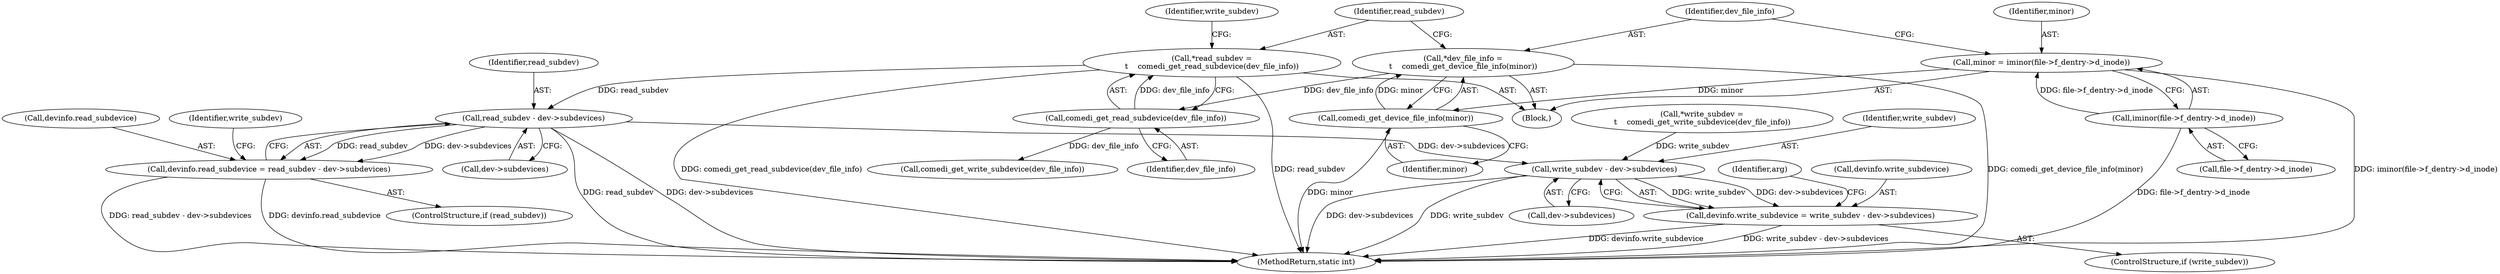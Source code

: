 digraph "0_linux_819cbb120eaec7e014e5abd029260db1ca8c5735@API" {
"1000122" [label="(Call,*read_subdev =\n\t    comedi_get_read_subdevice(dev_file_info))"];
"1000124" [label="(Call,comedi_get_read_subdevice(dev_file_info))"];
"1000117" [label="(Call,*dev_file_info =\n\t    comedi_get_device_file_info(minor))"];
"1000119" [label="(Call,comedi_get_device_file_info(minor))"];
"1000108" [label="(Call,minor = iminor(file->f_dentry->d_inode))"];
"1000110" [label="(Call,iminor(file->f_dentry->d_inode))"];
"1000173" [label="(Call,read_subdev - dev->subdevices)"];
"1000169" [label="(Call,devinfo.read_subdevice = read_subdev - dev->subdevices)"];
"1000191" [label="(Call,write_subdev - dev->subdevices)"];
"1000187" [label="(Call,devinfo.write_subdevice = write_subdev - dev->subdevices)"];
"1000125" [label="(Identifier,dev_file_info)"];
"1000111" [label="(Call,file->f_dentry->d_inode)"];
"1000170" [label="(Call,devinfo.read_subdevice)"];
"1000191" [label="(Call,write_subdev - dev->subdevices)"];
"1000105" [label="(Block,)"];
"1000193" [label="(Call,dev->subdevices)"];
"1000173" [label="(Call,read_subdev - dev->subdevices)"];
"1000123" [label="(Identifier,read_subdev)"];
"1000122" [label="(Call,*read_subdev =\n\t    comedi_get_read_subdevice(dev_file_info))"];
"1000127" [label="(Call,*write_subdev =\n\t    comedi_get_write_subdevice(dev_file_info))"];
"1000205" [label="(Identifier,arg)"];
"1000129" [label="(Call,comedi_get_write_subdevice(dev_file_info))"];
"1000167" [label="(ControlStructure,if (read_subdev))"];
"1000188" [label="(Call,devinfo.write_subdevice)"];
"1000110" [label="(Call,iminor(file->f_dentry->d_inode))"];
"1000109" [label="(Identifier,minor)"];
"1000119" [label="(Call,comedi_get_device_file_info(minor))"];
"1000124" [label="(Call,comedi_get_read_subdevice(dev_file_info))"];
"1000187" [label="(Call,devinfo.write_subdevice = write_subdev - dev->subdevices)"];
"1000192" [label="(Identifier,write_subdev)"];
"1000117" [label="(Call,*dev_file_info =\n\t    comedi_get_device_file_info(minor))"];
"1000185" [label="(ControlStructure,if (write_subdev))"];
"1000120" [label="(Identifier,minor)"];
"1000169" [label="(Call,devinfo.read_subdevice = read_subdev - dev->subdevices)"];
"1000108" [label="(Call,minor = iminor(file->f_dentry->d_inode))"];
"1000128" [label="(Identifier,write_subdev)"];
"1000215" [label="(MethodReturn,static int)"];
"1000175" [label="(Call,dev->subdevices)"];
"1000186" [label="(Identifier,write_subdev)"];
"1000118" [label="(Identifier,dev_file_info)"];
"1000174" [label="(Identifier,read_subdev)"];
"1000122" -> "1000105"  [label="AST: "];
"1000122" -> "1000124"  [label="CFG: "];
"1000123" -> "1000122"  [label="AST: "];
"1000124" -> "1000122"  [label="AST: "];
"1000128" -> "1000122"  [label="CFG: "];
"1000122" -> "1000215"  [label="DDG: read_subdev"];
"1000122" -> "1000215"  [label="DDG: comedi_get_read_subdevice(dev_file_info)"];
"1000124" -> "1000122"  [label="DDG: dev_file_info"];
"1000122" -> "1000173"  [label="DDG: read_subdev"];
"1000124" -> "1000125"  [label="CFG: "];
"1000125" -> "1000124"  [label="AST: "];
"1000117" -> "1000124"  [label="DDG: dev_file_info"];
"1000124" -> "1000129"  [label="DDG: dev_file_info"];
"1000117" -> "1000105"  [label="AST: "];
"1000117" -> "1000119"  [label="CFG: "];
"1000118" -> "1000117"  [label="AST: "];
"1000119" -> "1000117"  [label="AST: "];
"1000123" -> "1000117"  [label="CFG: "];
"1000117" -> "1000215"  [label="DDG: comedi_get_device_file_info(minor)"];
"1000119" -> "1000117"  [label="DDG: minor"];
"1000119" -> "1000120"  [label="CFG: "];
"1000120" -> "1000119"  [label="AST: "];
"1000119" -> "1000215"  [label="DDG: minor"];
"1000108" -> "1000119"  [label="DDG: minor"];
"1000108" -> "1000105"  [label="AST: "];
"1000108" -> "1000110"  [label="CFG: "];
"1000109" -> "1000108"  [label="AST: "];
"1000110" -> "1000108"  [label="AST: "];
"1000118" -> "1000108"  [label="CFG: "];
"1000108" -> "1000215"  [label="DDG: iminor(file->f_dentry->d_inode)"];
"1000110" -> "1000108"  [label="DDG: file->f_dentry->d_inode"];
"1000110" -> "1000111"  [label="CFG: "];
"1000111" -> "1000110"  [label="AST: "];
"1000110" -> "1000215"  [label="DDG: file->f_dentry->d_inode"];
"1000173" -> "1000169"  [label="AST: "];
"1000173" -> "1000175"  [label="CFG: "];
"1000174" -> "1000173"  [label="AST: "];
"1000175" -> "1000173"  [label="AST: "];
"1000169" -> "1000173"  [label="CFG: "];
"1000173" -> "1000215"  [label="DDG: read_subdev"];
"1000173" -> "1000215"  [label="DDG: dev->subdevices"];
"1000173" -> "1000169"  [label="DDG: read_subdev"];
"1000173" -> "1000169"  [label="DDG: dev->subdevices"];
"1000173" -> "1000191"  [label="DDG: dev->subdevices"];
"1000169" -> "1000167"  [label="AST: "];
"1000170" -> "1000169"  [label="AST: "];
"1000186" -> "1000169"  [label="CFG: "];
"1000169" -> "1000215"  [label="DDG: read_subdev - dev->subdevices"];
"1000169" -> "1000215"  [label="DDG: devinfo.read_subdevice"];
"1000191" -> "1000187"  [label="AST: "];
"1000191" -> "1000193"  [label="CFG: "];
"1000192" -> "1000191"  [label="AST: "];
"1000193" -> "1000191"  [label="AST: "];
"1000187" -> "1000191"  [label="CFG: "];
"1000191" -> "1000215"  [label="DDG: dev->subdevices"];
"1000191" -> "1000215"  [label="DDG: write_subdev"];
"1000191" -> "1000187"  [label="DDG: write_subdev"];
"1000191" -> "1000187"  [label="DDG: dev->subdevices"];
"1000127" -> "1000191"  [label="DDG: write_subdev"];
"1000187" -> "1000185"  [label="AST: "];
"1000188" -> "1000187"  [label="AST: "];
"1000205" -> "1000187"  [label="CFG: "];
"1000187" -> "1000215"  [label="DDG: devinfo.write_subdevice"];
"1000187" -> "1000215"  [label="DDG: write_subdev - dev->subdevices"];
}
